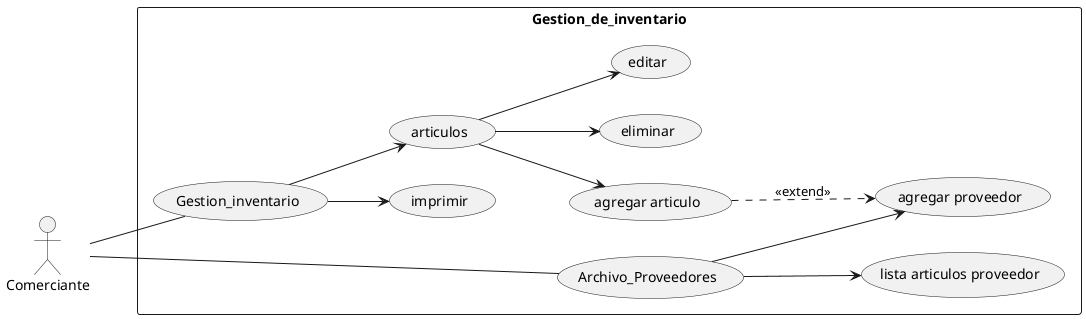 @startuml tienda
'https://plantuml.com/es/use-case-diagram
'En una tienda, un comerciante dispone de un sistema para gestionar su almacén.
'El sistema incluye las siguientes funciones:
'•Gestión de archivo de proveedores.
'•Posibilidad de agregar un nuevo artículo (en este caso, el archivo de proveedores se actualiza automáticamente. Si el proveedor no existe, se puede crear).
'•Gestión del inventario. Desde esta pantalla, se tiene la opción de imprimir el inventario, eliminar un artículo o editar el archivo de artículos).
left to right direction
skinparam packageStyle rectangle

actor Comerciante

rectangle Gestion_de_inventario {

Comerciante -- (Archivo_Proveedores)
    (Archivo_Proveedores) --> (agregar proveedor)
    (Archivo_Proveedores) --> (lista articulos proveedor)
Comerciante -- (Gestion_inventario)
    (Gestion_inventario) --> (imprimir)
    (Gestion_inventario) --> (articulos)
        (articulos) --> (agregar articulo)
        (articulos) --> (eliminar)
        (articulos) --> (editar)

(agregar articulo) ..> (agregar proveedor) : <<extend>>

}

@enduml
